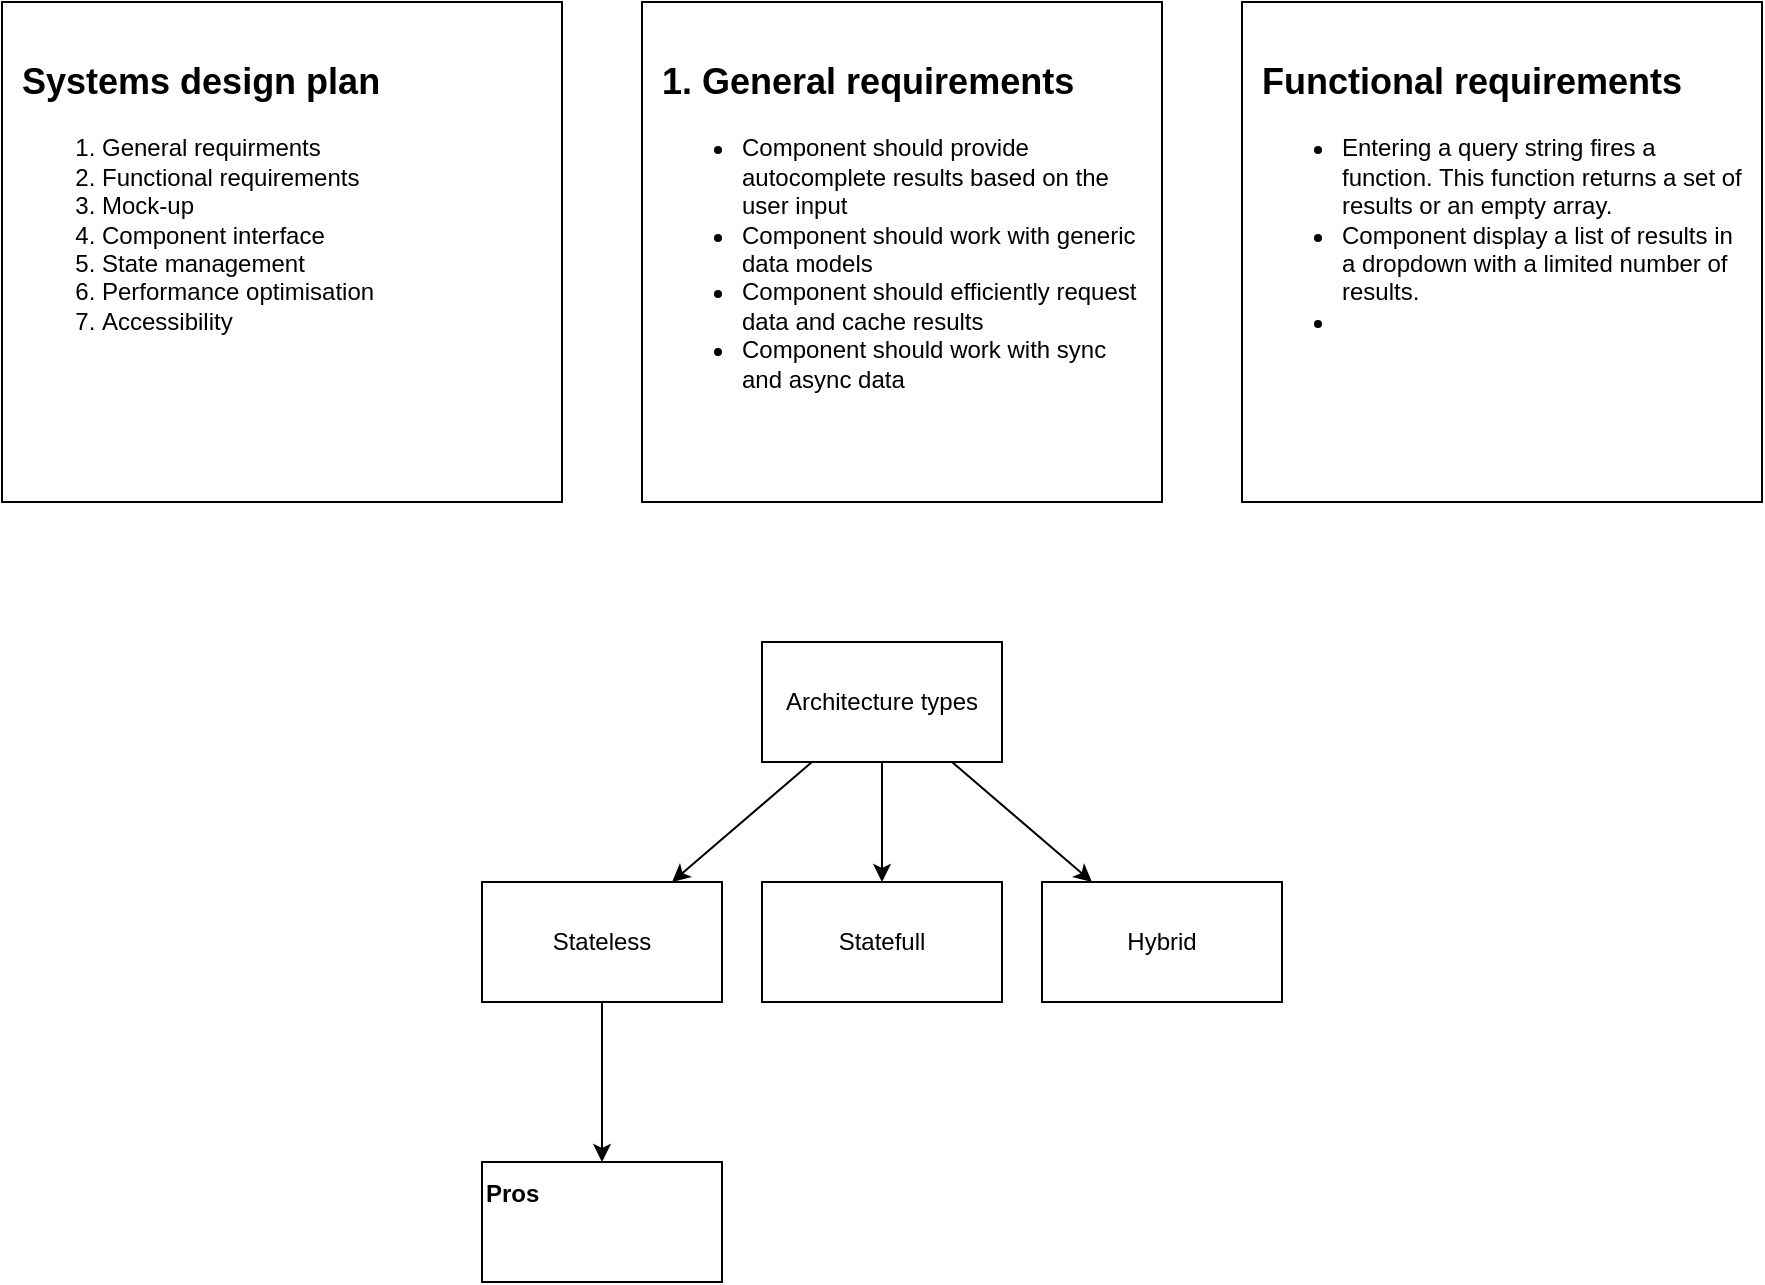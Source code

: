 <mxfile>
    <diagram id="9vr0d7iWxuDhZWM8PBPD" name="Page-1">
        <mxGraphModel dx="575" dy="599" grid="1" gridSize="10" guides="1" tooltips="1" connect="1" arrows="1" fold="1" page="1" pageScale="1" pageWidth="827" pageHeight="1169" math="0" shadow="0">
            <root>
                <mxCell id="0"/>
                <mxCell id="1" parent="0"/>
                <mxCell id="2" value="&lt;h2&gt;&lt;b&gt;Systems design plan&lt;/b&gt;&lt;/h2&gt;&lt;blockquote style=&quot;margin: 0 0 0 40px; border: none; padding: 0px;&quot;&gt;&lt;/blockquote&gt;&lt;ol&gt;&lt;li&gt;&lt;span style=&quot;background-color: initial;&quot;&gt;General requirments&lt;/span&gt;&lt;/li&gt;&lt;li&gt;&lt;span style=&quot;background-color: initial;&quot;&gt;Functional requirements&lt;/span&gt;&lt;/li&gt;&lt;li&gt;&lt;span style=&quot;background-color: initial;&quot;&gt;Mock-up&lt;/span&gt;&lt;/li&gt;&lt;li&gt;&lt;span style=&quot;background-color: initial;&quot;&gt;Component interface&lt;/span&gt;&lt;/li&gt;&lt;li&gt;&lt;span style=&quot;background-color: initial;&quot;&gt;State management&lt;/span&gt;&lt;/li&gt;&lt;li&gt;&lt;span style=&quot;background-color: initial;&quot;&gt;Performance optimisation&lt;/span&gt;&lt;/li&gt;&lt;li&gt;&lt;span style=&quot;background-color: initial;&quot;&gt;Accessibility&lt;/span&gt;&lt;/li&gt;&lt;/ol&gt;&lt;blockquote style=&quot;margin: 0 0 0 40px; border: none; padding: 0px;&quot;&gt;&lt;/blockquote&gt;&lt;blockquote style=&quot;margin: 0 0 0 40px; border: none; padding: 0px;&quot;&gt;&lt;/blockquote&gt;&lt;blockquote style=&quot;margin: 0 0 0 40px; border: none; padding: 0px;&quot;&gt;&lt;/blockquote&gt;&lt;blockquote style=&quot;margin: 0 0 0 40px; border: none; padding: 0px;&quot;&gt;&lt;/blockquote&gt;&lt;blockquote style=&quot;margin: 0 0 0 40px; border: none; padding: 0px;&quot;&gt;&lt;/blockquote&gt;" style="rounded=0;whiteSpace=wrap;html=1;align=left;verticalAlign=top;spacingTop=0;spacing=10;" vertex="1" parent="1">
                    <mxGeometry x="40" y="40" width="280" height="250" as="geometry"/>
                </mxCell>
                <mxCell id="3" value="&lt;h2&gt;1. General requirements&lt;/h2&gt;&lt;div&gt;&lt;ul&gt;&lt;li&gt;Component should provide autocomplete results based on the user input&amp;nbsp;&lt;/li&gt;&lt;li&gt;Component should work with generic data models&lt;/li&gt;&lt;li&gt;Component should efficiently request data and cache results&lt;/li&gt;&lt;li&gt;&lt;span style=&quot;background-color: initial;&quot;&gt;Component should work with sync and async data&lt;/span&gt;&lt;br&gt;&lt;/li&gt;&lt;/ul&gt;&lt;/div&gt;" style="rounded=0;whiteSpace=wrap;html=1;align=left;verticalAlign=top;spacingTop=0;spacing=10;" vertex="1" parent="1">
                    <mxGeometry x="360" y="40" width="260" height="250" as="geometry"/>
                </mxCell>
                <mxCell id="5" value="&lt;h2&gt;Functional requirements&lt;/h2&gt;&lt;div&gt;&lt;ul&gt;&lt;li&gt;Entering a query string fires a function. This function returns a set of results or an empty array.&lt;/li&gt;&lt;li&gt;Component display a list of results in a dropdown with a limited number of results.&lt;/li&gt;&lt;li&gt;&lt;br&gt;&lt;/li&gt;&lt;/ul&gt;&lt;/div&gt;" style="rounded=0;whiteSpace=wrap;html=1;align=left;verticalAlign=top;spacingTop=0;spacing=10;" vertex="1" parent="1">
                    <mxGeometry x="660" y="40" width="260" height="250" as="geometry"/>
                </mxCell>
                <mxCell id="9" value="" style="edgeStyle=none;html=1;" edge="1" parent="1" source="7" target="8">
                    <mxGeometry relative="1" as="geometry"/>
                </mxCell>
                <mxCell id="11" value="" style="edgeStyle=none;html=1;" edge="1" parent="1" source="7" target="10">
                    <mxGeometry relative="1" as="geometry"/>
                </mxCell>
                <mxCell id="13" value="" style="edgeStyle=none;html=1;" edge="1" parent="1" source="7" target="12">
                    <mxGeometry relative="1" as="geometry"/>
                </mxCell>
                <mxCell id="7" value="Architecture types" style="rounded=0;whiteSpace=wrap;html=1;" vertex="1" parent="1">
                    <mxGeometry x="420" y="360" width="120" height="60" as="geometry"/>
                </mxCell>
                <mxCell id="15" value="" style="edgeStyle=none;html=1;" edge="1" parent="1" source="8" target="14">
                    <mxGeometry relative="1" as="geometry"/>
                </mxCell>
                <mxCell id="8" value="Stateless" style="whiteSpace=wrap;html=1;rounded=0;" vertex="1" parent="1">
                    <mxGeometry x="280" y="480" width="120" height="60" as="geometry"/>
                </mxCell>
                <mxCell id="10" value="Statefull" style="whiteSpace=wrap;html=1;rounded=0;" vertex="1" parent="1">
                    <mxGeometry x="420" y="480" width="120" height="60" as="geometry"/>
                </mxCell>
                <mxCell id="12" value="Hybrid" style="rounded=0;whiteSpace=wrap;html=1;" vertex="1" parent="1">
                    <mxGeometry x="560" y="480" width="120" height="60" as="geometry"/>
                </mxCell>
                <mxCell id="14" value="&lt;b&gt;Pros&lt;br&gt;&lt;br&gt;&lt;br&gt;&lt;/b&gt;" style="whiteSpace=wrap;html=1;rounded=0;align=left;" vertex="1" parent="1">
                    <mxGeometry x="280" y="620" width="120" height="60" as="geometry"/>
                </mxCell>
            </root>
        </mxGraphModel>
    </diagram>
</mxfile>